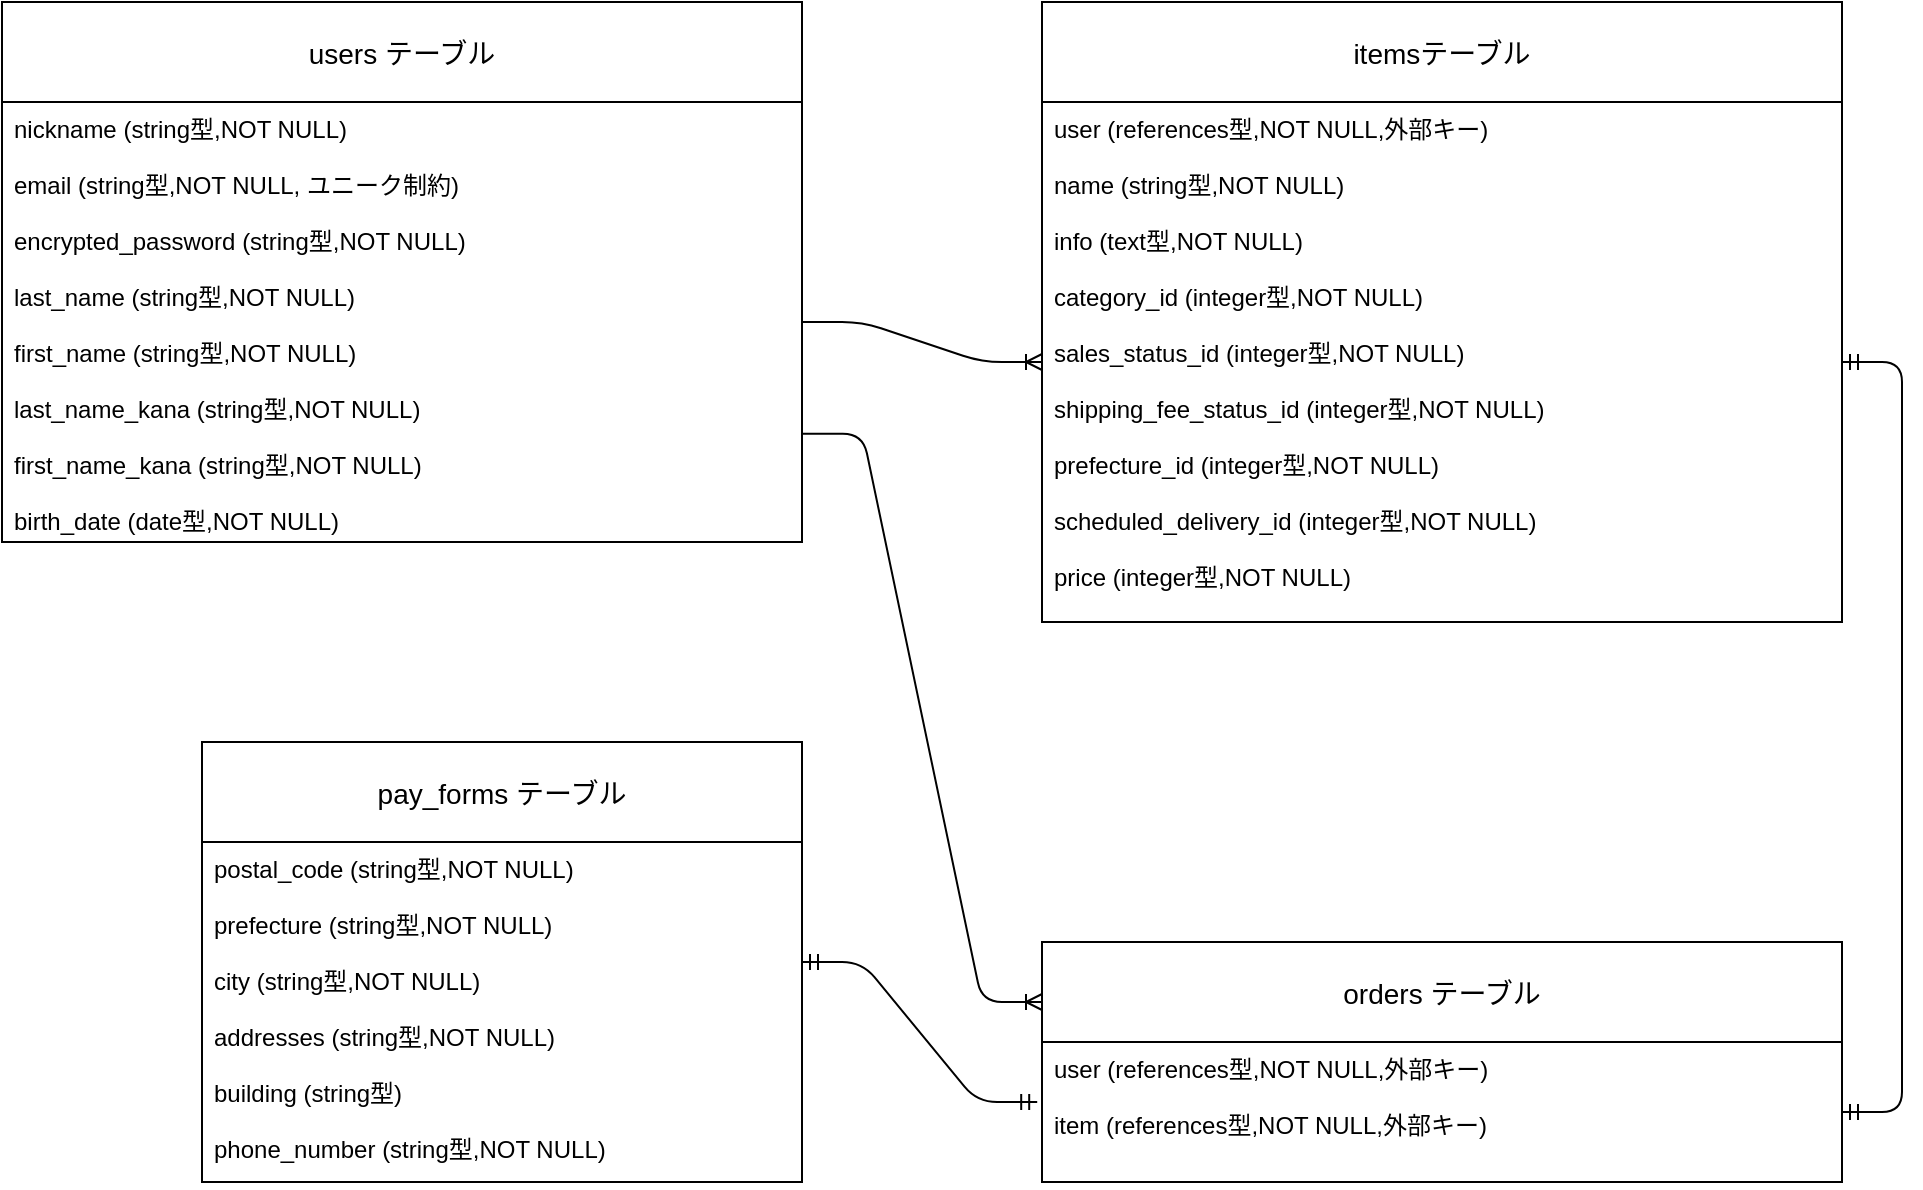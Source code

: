 <mxfile>
    <diagram id="q_hy4r506SrOhA8X4yDK" name="ページ1">
        <mxGraphModel dx="252" dy="572" grid="1" gridSize="10" guides="1" tooltips="1" connect="1" arrows="1" fold="1" page="1" pageScale="1" pageWidth="827" pageHeight="1169" math="0" shadow="0">
            <root>
                <mxCell id="0"/>
                <mxCell id="1" parent="0"/>
                <mxCell id="2" value="users テーブル" style="swimlane;fontStyle=0;childLayout=stackLayout;horizontal=1;startSize=50;horizontalStack=0;resizeParent=1;resizeParentMax=0;resizeLast=0;collapsible=1;marginBottom=0;align=center;fontSize=14;" parent="1" vertex="1">
                    <mxGeometry x="20" y="10" width="400" height="270" as="geometry">
                        <mxRectangle y="120" width="120" height="26" as="alternateBounds"/>
                    </mxGeometry>
                </mxCell>
                <mxCell id="3" value="nickname (string型,NOT NULL)&#10;&#10;email (string型,NOT NULL, ユニーク制約)&#10;&#10;encrypted_password (string型,NOT NULL)&#10;&#10;last_name (string型,NOT NULL)&#10;&#10;first_name (string型,NOT NULL)&#10;&#10;last_name_kana (string型,NOT NULL)&#10;&#10;first_name_kana (string型,NOT NULL)&#10;&#10;birth_date (date型,NOT NULL)" style="text;strokeColor=none;fillColor=none;spacingLeft=4;spacingRight=4;overflow=hidden;rotatable=0;points=[[0,0.5],[1,0.5]];portConstraint=eastwest;fontSize=12;" parent="2" vertex="1">
                    <mxGeometry y="50" width="400" height="220" as="geometry"/>
                </mxCell>
                <mxCell id="4" value="orders テーブル" style="swimlane;fontStyle=0;childLayout=stackLayout;horizontal=1;startSize=50;horizontalStack=0;resizeParent=1;resizeParentMax=0;resizeLast=0;collapsible=1;marginBottom=0;align=center;fontSize=14;" parent="1" vertex="1">
                    <mxGeometry x="540" y="480" width="400" height="120" as="geometry">
                        <mxRectangle y="120" width="120" height="26" as="alternateBounds"/>
                    </mxGeometry>
                </mxCell>
                <mxCell id="5" value="user (references型,NOT NULL,外部キー)&#10;&#10;item (references型,NOT NULL,外部キー)" style="text;strokeColor=none;fillColor=none;spacingLeft=4;spacingRight=4;overflow=hidden;rotatable=0;points=[[0,0.5],[1,0.5]];portConstraint=eastwest;fontSize=12;" parent="4" vertex="1">
                    <mxGeometry y="50" width="400" height="70" as="geometry"/>
                </mxCell>
                <mxCell id="6" value="itemsテーブル" style="swimlane;fontStyle=0;childLayout=stackLayout;horizontal=1;startSize=50;horizontalStack=0;resizeParent=1;resizeParentMax=0;resizeLast=0;collapsible=1;marginBottom=0;align=center;fontSize=14;" parent="1" vertex="1">
                    <mxGeometry x="540" y="10" width="400" height="310" as="geometry">
                        <mxRectangle y="120" width="120" height="26" as="alternateBounds"/>
                    </mxGeometry>
                </mxCell>
                <mxCell id="7" value="user (references型,NOT NULL,外部キー)&#10;&#10;name (string型,NOT NULL)&#10;&#10;info (text型,NOT NULL)&#10;&#10;category_id (integer型,NOT NULL)&#10;&#10;sales_status_id (integer型,NOT NULL)&#10;&#10;shipping_fee_status_id (integer型,NOT NULL)&#10;&#10;prefecture_id (integer型,NOT NULL)&#10;&#10;scheduled_delivery_id (integer型,NOT NULL)&#10;&#10;price (integer型,NOT NULL)" style="text;strokeColor=none;fillColor=none;spacingLeft=4;spacingRight=4;overflow=hidden;rotatable=0;points=[[0,0.5],[1,0.5]];portConstraint=eastwest;fontSize=12;" parent="6" vertex="1">
                    <mxGeometry y="50" width="400" height="260" as="geometry"/>
                </mxCell>
                <mxCell id="8" value="" style="edgeStyle=entityRelationEdgeStyle;fontSize=12;html=1;endArrow=ERoneToMany;entryX=0;entryY=0.5;entryDx=0;entryDy=0;" parent="1" source="3" target="7" edge="1">
                    <mxGeometry width="100" height="100" relative="1" as="geometry">
                        <mxPoint x="370" y="340" as="sourcePoint"/>
                        <mxPoint x="600" y="270" as="targetPoint"/>
                    </mxGeometry>
                </mxCell>
                <mxCell id="10" value="" style="edgeStyle=entityRelationEdgeStyle;fontSize=12;html=1;endArrow=ERoneToMany;entryX=0;entryY=0.25;entryDx=0;entryDy=0;exitX=1.001;exitY=0.754;exitDx=0;exitDy=0;exitPerimeter=0;" parent="1" source="3" target="4" edge="1">
                    <mxGeometry width="100" height="100" relative="1" as="geometry">
                        <mxPoint x="60" y="200" as="sourcePoint"/>
                        <mxPoint x="410" y="470" as="targetPoint"/>
                    </mxGeometry>
                </mxCell>
                <mxCell id="11" value="pay_forms テーブル" style="swimlane;fontStyle=0;childLayout=stackLayout;horizontal=1;startSize=50;horizontalStack=0;resizeParent=1;resizeParentMax=0;resizeLast=0;collapsible=1;marginBottom=0;align=center;fontSize=14;" parent="1" vertex="1">
                    <mxGeometry x="120" y="380" width="300" height="220" as="geometry">
                        <mxRectangle y="120" width="120" height="26" as="alternateBounds"/>
                    </mxGeometry>
                </mxCell>
                <mxCell id="14" value="postal_code (string型,NOT NULL)&#10;&#10;prefecture (string型,NOT NULL)&#10;&#10;city (string型,NOT NULL)&#10;&#10;addresses (string型,NOT NULL)&#10;&#10;building (string型)&#10;&#10;phone_number (string型,NOT NULL)&#10;" style="text;strokeColor=none;fillColor=none;spacingLeft=4;spacingRight=4;overflow=hidden;rotatable=0;points=[[0,0.5],[1,0.5]];portConstraint=eastwest;fontSize=12;" parent="11" vertex="1">
                    <mxGeometry y="50" width="300" height="170" as="geometry"/>
                </mxCell>
                <mxCell id="12" value="" style="edgeStyle=entityRelationEdgeStyle;fontSize=12;html=1;endArrow=ERmandOne;startArrow=ERmandOne;entryX=-0.006;entryY=0.429;entryDx=0;entryDy=0;entryPerimeter=0;" parent="1" source="11" target="5" edge="1">
                    <mxGeometry width="100" height="100" relative="1" as="geometry">
                        <mxPoint x="991.333" y="770" as="sourcePoint"/>
                        <mxPoint x="930" y="710" as="targetPoint"/>
                    </mxGeometry>
                </mxCell>
                <mxCell id="15" value="" style="edgeStyle=entityRelationEdgeStyle;fontSize=12;html=1;endArrow=ERmandOne;startArrow=ERmandOne;" edge="1" parent="1" source="5" target="7">
                    <mxGeometry width="100" height="100" relative="1" as="geometry">
                        <mxPoint x="780" y="460" as="sourcePoint"/>
                        <mxPoint x="880" y="360" as="targetPoint"/>
                    </mxGeometry>
                </mxCell>
            </root>
        </mxGraphModel>
    </diagram>
</mxfile>